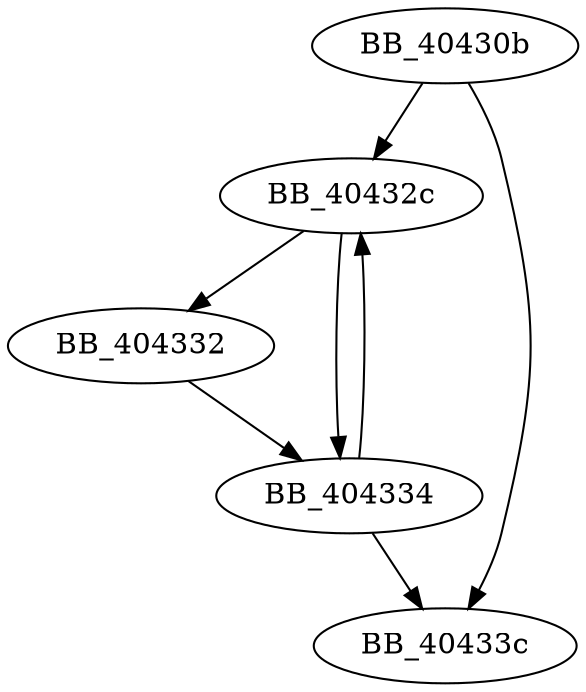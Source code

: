 DiGraph __initterm{
BB_40430b->BB_40432c
BB_40430b->BB_40433c
BB_40432c->BB_404332
BB_40432c->BB_404334
BB_404332->BB_404334
BB_404334->BB_40432c
BB_404334->BB_40433c
}
